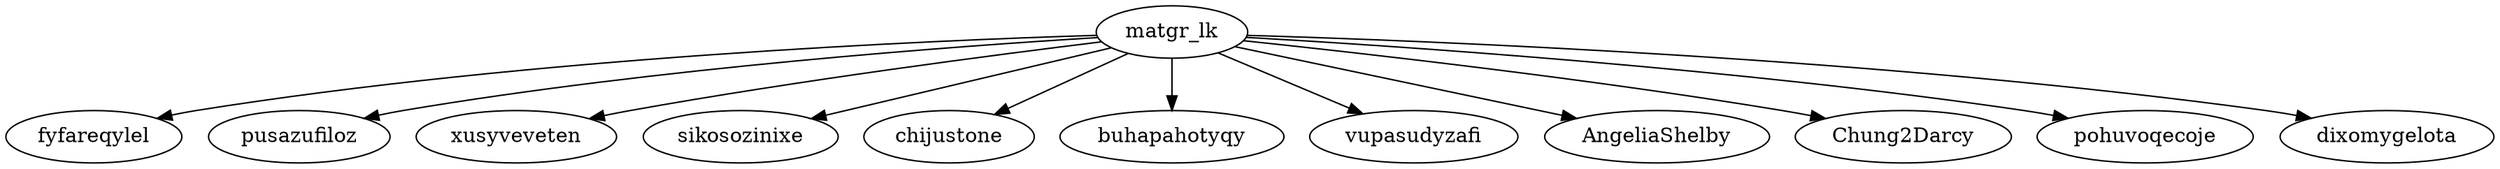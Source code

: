 strict digraph {
"matgr_lk" -> "fyfareqylel"
"matgr_lk" -> "pusazufiloz"
"matgr_lk" -> "xusyveveten"
"matgr_lk" -> "sikosozinixe"
"matgr_lk" -> "chijustone"
"matgr_lk" -> "buhapahotyqy"
"matgr_lk" -> "vupasudyzafi"
"matgr_lk" -> "AngeliaShelby"
"matgr_lk" -> "Chung2Darcy"
"matgr_lk" -> "pohuvoqecoje"
"matgr_lk" -> "dixomygelota"
}